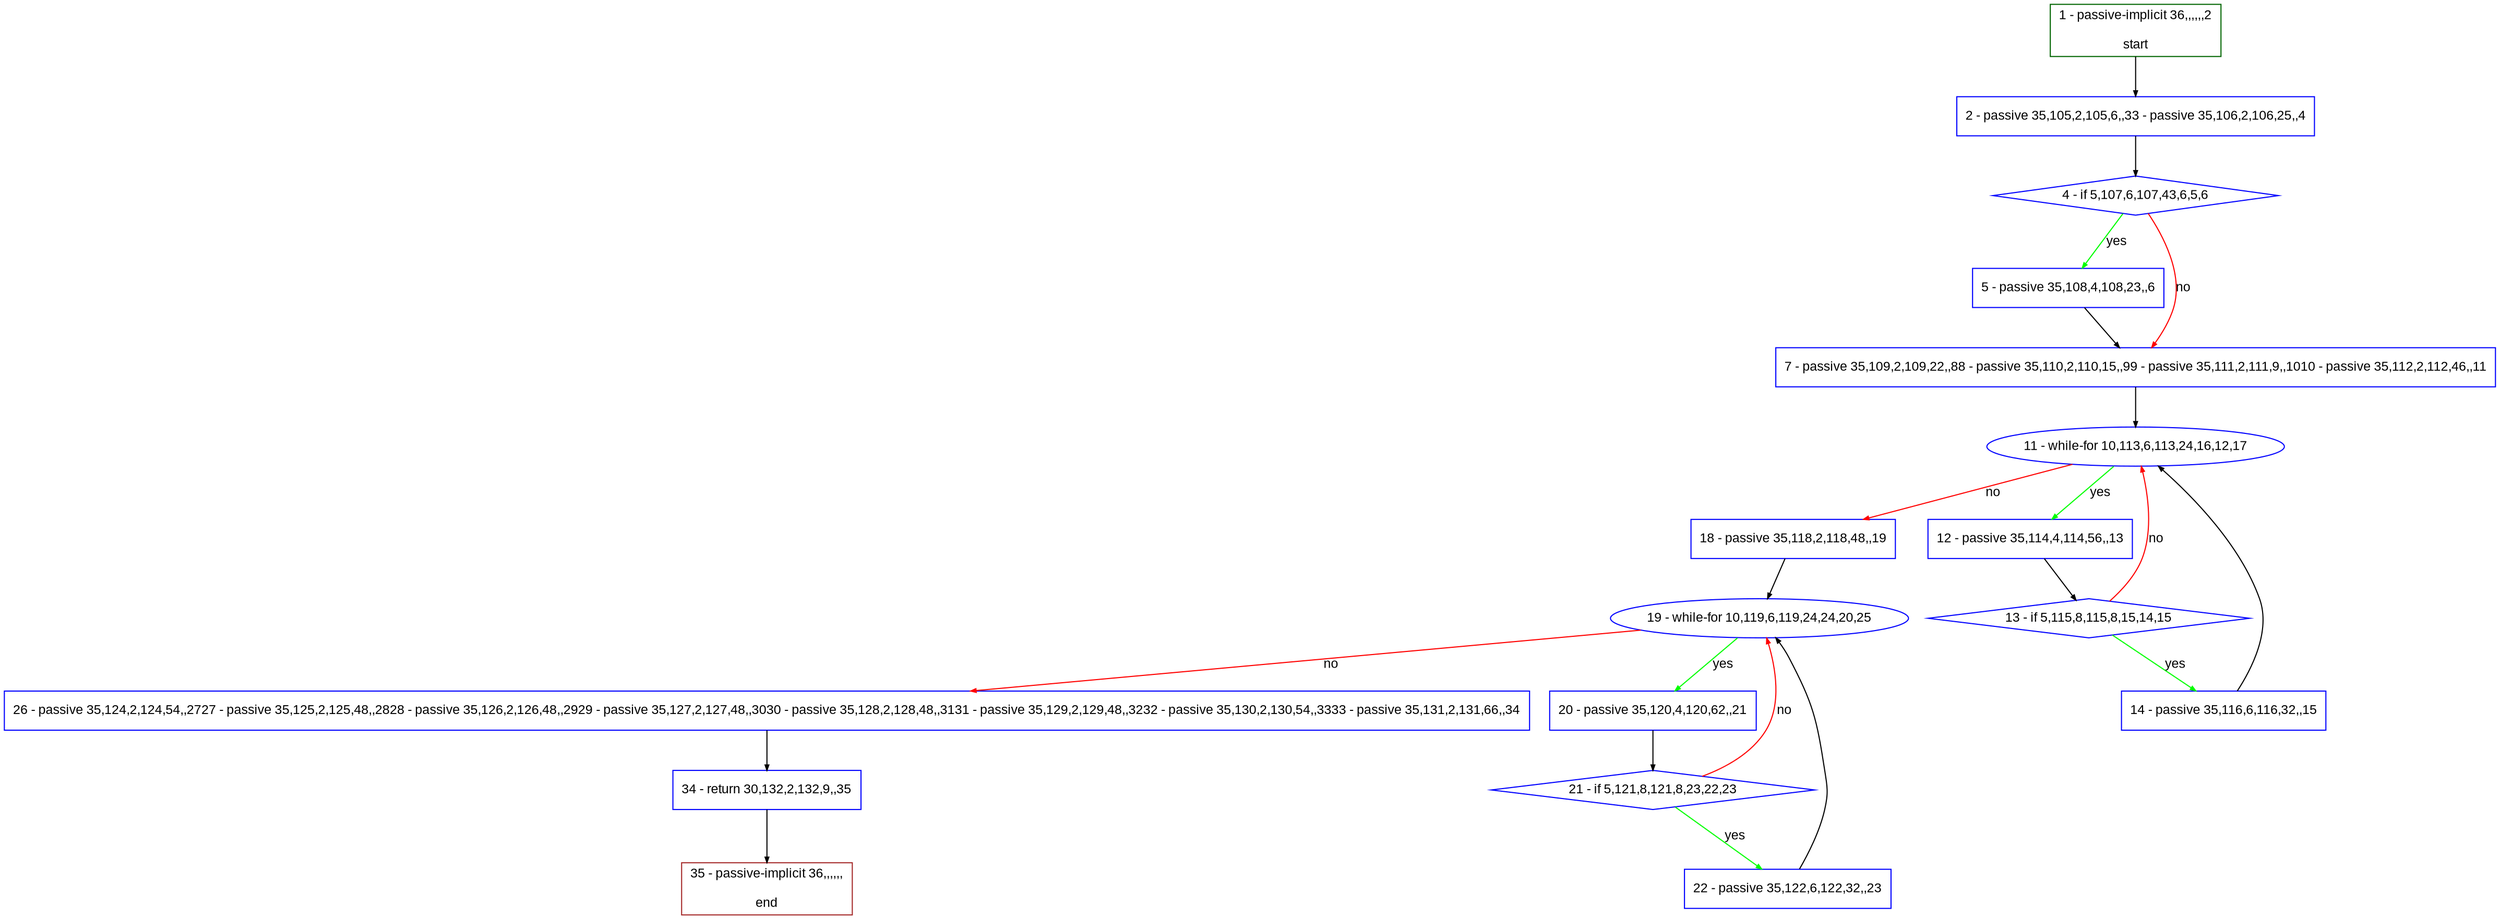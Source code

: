 digraph "" {
  graph [pack="true", label="", fontsize="12", packmode="clust", fontname="Arial", fillcolor="#FFFFCC", bgcolor="white", style="rounded,filled", compound="true"];
  node [node_initialized="no", label="", color="grey", fontsize="12", fillcolor="white", fontname="Arial", style="filled", shape="rectangle", compound="true", fixedsize="false"];
  edge [fontcolor="black", arrowhead="normal", arrowtail="none", arrowsize="0.5", ltail="", label="", color="black", fontsize="12", lhead="", fontname="Arial", dir="forward", compound="true"];
  __N1 [label="2 - passive 35,105,2,105,6,,33 - passive 35,106,2,106,25,,4", color="#0000ff", fillcolor="#ffffff", style="filled", shape="box"];
  __N2 [label="1 - passive-implicit 36,,,,,,2\n\nstart", color="#006400", fillcolor="#ffffff", style="filled", shape="box"];
  __N3 [label="4 - if 5,107,6,107,43,6,5,6", color="#0000ff", fillcolor="#ffffff", style="filled", shape="diamond"];
  __N4 [label="5 - passive 35,108,4,108,23,,6", color="#0000ff", fillcolor="#ffffff", style="filled", shape="box"];
  __N5 [label="7 - passive 35,109,2,109,22,,88 - passive 35,110,2,110,15,,99 - passive 35,111,2,111,9,,1010 - passive 35,112,2,112,46,,11", color="#0000ff", fillcolor="#ffffff", style="filled", shape="box"];
  __N6 [label="11 - while-for 10,113,6,113,24,16,12,17", color="#0000ff", fillcolor="#ffffff", style="filled", shape="oval"];
  __N7 [label="12 - passive 35,114,4,114,56,,13", color="#0000ff", fillcolor="#ffffff", style="filled", shape="box"];
  __N8 [label="18 - passive 35,118,2,118,48,,19", color="#0000ff", fillcolor="#ffffff", style="filled", shape="box"];
  __N9 [label="13 - if 5,115,8,115,8,15,14,15", color="#0000ff", fillcolor="#ffffff", style="filled", shape="diamond"];
  __N10 [label="14 - passive 35,116,6,116,32,,15", color="#0000ff", fillcolor="#ffffff", style="filled", shape="box"];
  __N11 [label="19 - while-for 10,119,6,119,24,24,20,25", color="#0000ff", fillcolor="#ffffff", style="filled", shape="oval"];
  __N12 [label="20 - passive 35,120,4,120,62,,21", color="#0000ff", fillcolor="#ffffff", style="filled", shape="box"];
  __N13 [label="26 - passive 35,124,2,124,54,,2727 - passive 35,125,2,125,48,,2828 - passive 35,126,2,126,48,,2929 - passive 35,127,2,127,48,,3030 - passive 35,128,2,128,48,,3131 - passive 35,129,2,129,48,,3232 - passive 35,130,2,130,54,,3333 - passive 35,131,2,131,66,,34", color="#0000ff", fillcolor="#ffffff", style="filled", shape="box"];
  __N14 [label="21 - if 5,121,8,121,8,23,22,23", color="#0000ff", fillcolor="#ffffff", style="filled", shape="diamond"];
  __N15 [label="22 - passive 35,122,6,122,32,,23", color="#0000ff", fillcolor="#ffffff", style="filled", shape="box"];
  __N16 [label="34 - return 30,132,2,132,9,,35", color="#0000ff", fillcolor="#ffffff", style="filled", shape="box"];
  __N17 [label="35 - passive-implicit 36,,,,,,\n\nend", color="#a52a2a", fillcolor="#ffffff", style="filled", shape="box"];
  __N2 -> __N1 [arrowhead="normal", arrowtail="none", color="#000000", label="", dir="forward"];
  __N1 -> __N3 [arrowhead="normal", arrowtail="none", color="#000000", label="", dir="forward"];
  __N3 -> __N4 [arrowhead="normal", arrowtail="none", color="#00ff00", label="yes", dir="forward"];
  __N3 -> __N5 [arrowhead="normal", arrowtail="none", color="#ff0000", label="no", dir="forward"];
  __N4 -> __N5 [arrowhead="normal", arrowtail="none", color="#000000", label="", dir="forward"];
  __N5 -> __N6 [arrowhead="normal", arrowtail="none", color="#000000", label="", dir="forward"];
  __N6 -> __N7 [arrowhead="normal", arrowtail="none", color="#00ff00", label="yes", dir="forward"];
  __N6 -> __N8 [arrowhead="normal", arrowtail="none", color="#ff0000", label="no", dir="forward"];
  __N7 -> __N9 [arrowhead="normal", arrowtail="none", color="#000000", label="", dir="forward"];
  __N9 -> __N6 [arrowhead="normal", arrowtail="none", color="#ff0000", label="no", dir="forward"];
  __N9 -> __N10 [arrowhead="normal", arrowtail="none", color="#00ff00", label="yes", dir="forward"];
  __N10 -> __N6 [arrowhead="normal", arrowtail="none", color="#000000", label="", dir="forward"];
  __N8 -> __N11 [arrowhead="normal", arrowtail="none", color="#000000", label="", dir="forward"];
  __N11 -> __N12 [arrowhead="normal", arrowtail="none", color="#00ff00", label="yes", dir="forward"];
  __N11 -> __N13 [arrowhead="normal", arrowtail="none", color="#ff0000", label="no", dir="forward"];
  __N12 -> __N14 [arrowhead="normal", arrowtail="none", color="#000000", label="", dir="forward"];
  __N14 -> __N11 [arrowhead="normal", arrowtail="none", color="#ff0000", label="no", dir="forward"];
  __N14 -> __N15 [arrowhead="normal", arrowtail="none", color="#00ff00", label="yes", dir="forward"];
  __N15 -> __N11 [arrowhead="normal", arrowtail="none", color="#000000", label="", dir="forward"];
  __N13 -> __N16 [arrowhead="normal", arrowtail="none", color="#000000", label="", dir="forward"];
  __N16 -> __N17 [arrowhead="normal", arrowtail="none", color="#000000", label="", dir="forward"];
}
